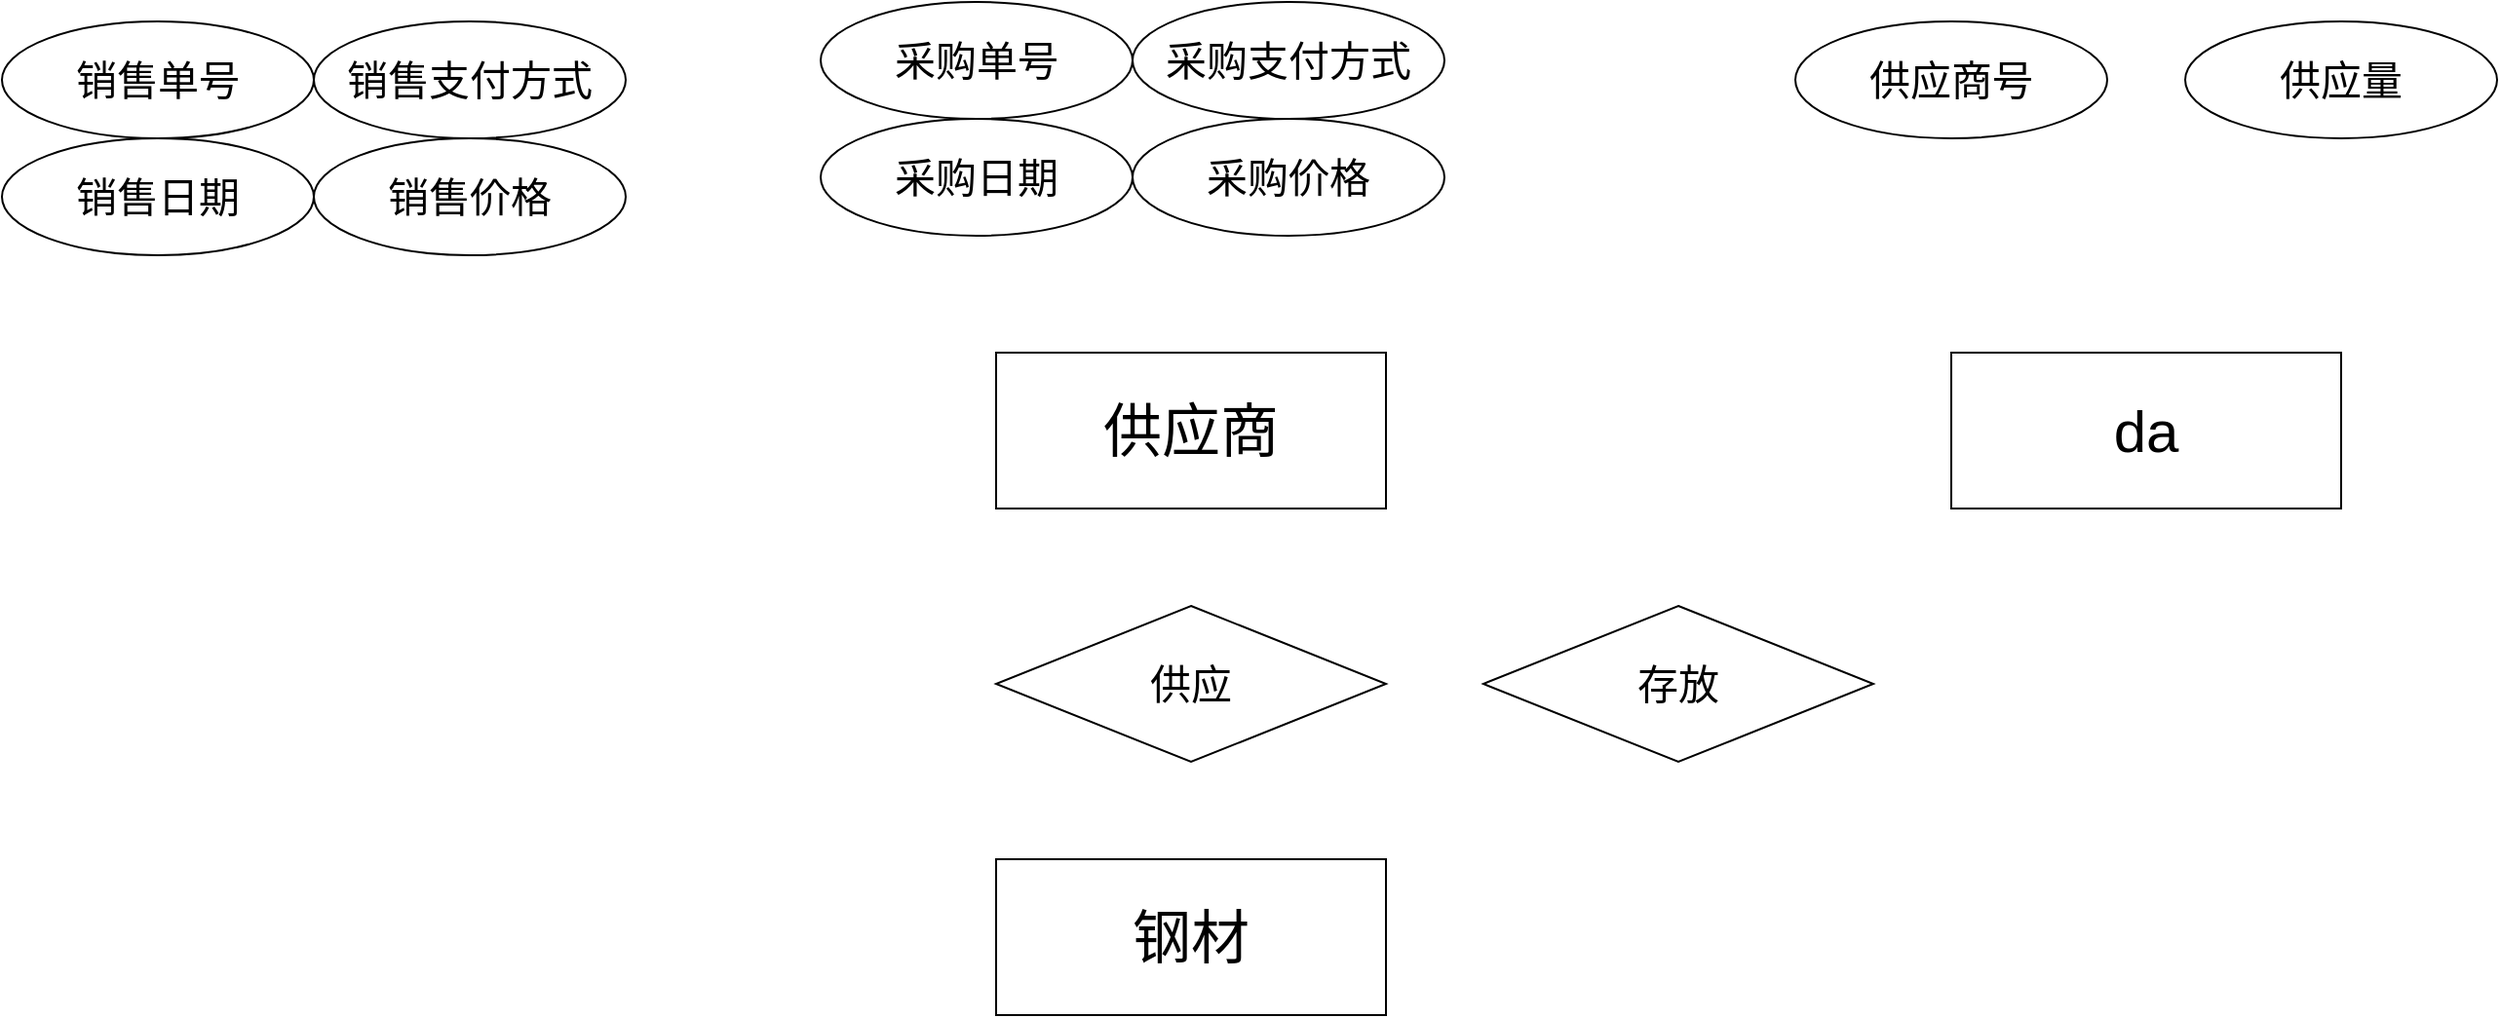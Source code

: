 <mxfile version="20.5.3" type="github">
  <diagram id="R2lEEEUBdFMjLlhIrx00" name="Page-1">
    <mxGraphModel dx="1673" dy="896" grid="1" gridSize="10" guides="1" tooltips="1" connect="1" arrows="1" fold="1" page="1" pageScale="1" pageWidth="3300" pageHeight="4681" math="0" shadow="0" extFonts="Permanent Marker^https://fonts.googleapis.com/css?family=Permanent+Marker">
      <root>
        <mxCell id="0" />
        <mxCell id="1" parent="0" />
        <mxCell id="QMqkGA5E9AlGB3btgFpS-1" value="&lt;span style=&quot;font-size: 30px;&quot;&gt;供应商&lt;/span&gt;" style="rounded=0;whiteSpace=wrap;html=1;" vertex="1" parent="1">
          <mxGeometry x="1030" y="270" width="200" height="80" as="geometry" />
        </mxCell>
        <mxCell id="QMqkGA5E9AlGB3btgFpS-4" value="&lt;font style=&quot;font-size: 21px;&quot;&gt;销售支付方式&lt;/font&gt;" style="ellipse;whiteSpace=wrap;html=1;" vertex="1" parent="1">
          <mxGeometry x="680" y="100" width="160" height="60" as="geometry" />
        </mxCell>
        <mxCell id="QMqkGA5E9AlGB3btgFpS-5" value="&lt;font style=&quot;font-size: 21px;&quot;&gt;采购支付方式&lt;/font&gt;" style="ellipse;whiteSpace=wrap;html=1;" vertex="1" parent="1">
          <mxGeometry x="1100" y="90" width="160" height="60" as="geometry" />
        </mxCell>
        <mxCell id="QMqkGA5E9AlGB3btgFpS-6" value="&lt;font style=&quot;font-size: 21px;&quot;&gt;销售价格&lt;/font&gt;" style="ellipse;whiteSpace=wrap;html=1;" vertex="1" parent="1">
          <mxGeometry x="680" y="160" width="160" height="60" as="geometry" />
        </mxCell>
        <mxCell id="QMqkGA5E9AlGB3btgFpS-7" value="&lt;font style=&quot;font-size: 21px;&quot;&gt;销售单号&lt;/font&gt;" style="ellipse;whiteSpace=wrap;html=1;" vertex="1" parent="1">
          <mxGeometry x="520" y="100" width="160" height="60" as="geometry" />
        </mxCell>
        <mxCell id="QMqkGA5E9AlGB3btgFpS-8" value="&lt;font style=&quot;font-size: 21px;&quot;&gt;销售日期&lt;/font&gt;" style="ellipse;whiteSpace=wrap;html=1;" vertex="1" parent="1">
          <mxGeometry x="520" y="160" width="160" height="60" as="geometry" />
        </mxCell>
        <mxCell id="QMqkGA5E9AlGB3btgFpS-9" value="&lt;font style=&quot;font-size: 21px;&quot;&gt;供应商号&lt;/font&gt;" style="ellipse;whiteSpace=wrap;html=1;" vertex="1" parent="1">
          <mxGeometry x="1440" y="100" width="160" height="60" as="geometry" />
        </mxCell>
        <mxCell id="QMqkGA5E9AlGB3btgFpS-10" value="&lt;span style=&quot;font-size: 21px;&quot;&gt;供应量&lt;/span&gt;" style="ellipse;whiteSpace=wrap;html=1;" vertex="1" parent="1">
          <mxGeometry x="1640" y="100" width="160" height="60" as="geometry" />
        </mxCell>
        <mxCell id="QMqkGA5E9AlGB3btgFpS-11" value="&lt;font style=&quot;font-size: 21px;&quot;&gt;采购单号&lt;/font&gt;" style="ellipse;whiteSpace=wrap;html=1;" vertex="1" parent="1">
          <mxGeometry x="940" y="90" width="160" height="60" as="geometry" />
        </mxCell>
        <mxCell id="QMqkGA5E9AlGB3btgFpS-12" value="&lt;font style=&quot;font-size: 21px;&quot;&gt;采购价格&lt;/font&gt;" style="ellipse;whiteSpace=wrap;html=1;" vertex="1" parent="1">
          <mxGeometry x="1100" y="150" width="160" height="60" as="geometry" />
        </mxCell>
        <mxCell id="QMqkGA5E9AlGB3btgFpS-13" value="&lt;font style=&quot;font-size: 21px;&quot;&gt;采购日期&lt;/font&gt;" style="ellipse;whiteSpace=wrap;html=1;" vertex="1" parent="1">
          <mxGeometry x="940" y="150" width="160" height="60" as="geometry" />
        </mxCell>
        <mxCell id="QMqkGA5E9AlGB3btgFpS-17" value="供应" style="rhombus;whiteSpace=wrap;html=1;fontSize=21;" vertex="1" parent="1">
          <mxGeometry x="1030" y="400" width="200" height="80" as="geometry" />
        </mxCell>
        <mxCell id="QMqkGA5E9AlGB3btgFpS-18" value="存放" style="rhombus;whiteSpace=wrap;html=1;fontSize=21;" vertex="1" parent="1">
          <mxGeometry x="1280" y="400" width="200" height="80" as="geometry" />
        </mxCell>
        <mxCell id="QMqkGA5E9AlGB3btgFpS-19" value="&lt;span style=&quot;font-size: 30px;&quot;&gt;钢材&lt;/span&gt;" style="rounded=0;whiteSpace=wrap;html=1;" vertex="1" parent="1">
          <mxGeometry x="1030" y="530" width="200" height="80" as="geometry" />
        </mxCell>
        <mxCell id="QMqkGA5E9AlGB3btgFpS-20" value="&lt;font style=&quot;font-size: 30px;&quot;&gt;da&lt;/font&gt;" style="rounded=0;whiteSpace=wrap;html=1;" vertex="1" parent="1">
          <mxGeometry x="1520" y="270" width="200" height="80" as="geometry" />
        </mxCell>
      </root>
    </mxGraphModel>
  </diagram>
</mxfile>
